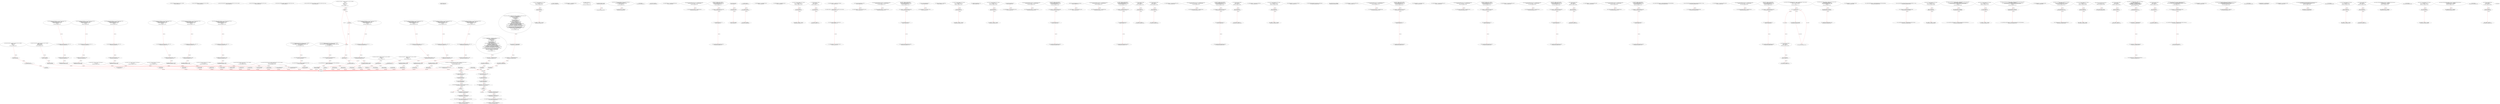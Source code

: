 digraph  {
13 [label="2_ function totalSupply() external view returns (uint256);\n13-function_definition-3-3", method="totalSupply()", type_label=function_definition];
21 [label="3_ function balanceOf(address who) external view returns (uint256);\n21-function_definition-4-4", method="balanceOf(address who)", type_label=function_definition];
33 [label="4_ function allowance(address owner, address spender) external view returns (uint256);\n33-function_definition-5-5", method="allowance(address owner,address spender)", type_label=function_definition];
49 [label="5_ function transfer(address to, uint256 value) external returns (bool);\n49-function_definition-6-6", method="transfer(address to,uint256 value)", type_label=function_definition];
64 [label="6_ function approve(address spender, uint256 value) external returns (bool);\n64-function_definition-7-7", method="approve(address spender,uint256 value)", type_label=function_definition];
79 [label="7_ function transferFrom(address from, address to, uint256 value) external returns (bool);\n79-function_definition-8-8", method="transferFrom(address from,address to,uint256 value)", type_label=function_definition];
129 [label="12_ function mul(uint256 a, uint256 b) internal pure returns (uint256) {\n    if (a == 0) {\n      return 0;\n    }\n    uint256 c = a * b;\n    assert(c / a == b);\n    return c;\n  }\n129-function_definition-13-20", method="mul(uint256 a,uint256 b)", type_label=function_definition];
146 [label="13_ if_a == 0\n146-if-14-16", method="mul(uint256 a,uint256 b)", type_label=if];
3268 [label="13_ end_if", method="mul(uint256 a,uint256 b)", type_label=end_if];
151 [label="14_ return 0;\n151-return-15-15", method="mul(uint256 a,uint256 b)", type_label=return];
153 [label="16_ uint256 c = a * b;\n153-new_variable-17-17", method="mul(uint256 a,uint256 b)", type_label=new_variable];
161 [label="17_ assert(c / a == b);\n161-expression_statement-18-18", method="mul(uint256 a,uint256 b)", type_label=expression_statement];
170 [label="18_ return c;\n170-return-19-19", method="mul(uint256 a,uint256 b)", type_label=return];
172 [label="20_ function div(uint256 a, uint256 b) internal pure returns (uint256) {\n    uint256 c = a / b;\n    return c;\n  }\n172-function_definition-21-24", method="div(uint256 a,uint256 b)", type_label=function_definition];
189 [label="21_ uint256 c = a / b;\n189-new_variable-22-22", method="div(uint256 a,uint256 b)", type_label=new_variable];
197 [label="22_ return c;\n197-return-23-23", method="div(uint256 a,uint256 b)", type_label=return];
199 [label="24_ function sub(uint256 a, uint256 b) internal pure returns (uint256) {\n    assert(b <= a);\n    return a - b;\n  }\n199-function_definition-25-28", method="sub(uint256 a,uint256 b)", type_label=function_definition];
216 [label="25_ assert(b <= a);\n216-expression_statement-26-26", method="sub(uint256 a,uint256 b)", type_label=expression_statement];
223 [label="26_ return a - b;\n223-return-27-27", method="sub(uint256 a,uint256 b)", type_label=return];
227 [label="28_ function add(uint256 a, uint256 b) internal pure returns (uint256) {\n    uint256 c = a + b;\n    assert(c >= a);\n    return c;\n  }\n227-function_definition-29-33", method="add(uint256 a,uint256 b)", type_label=function_definition];
244 [label="29_ uint256 c = a + b;\n244-new_variable-30-30", method="add(uint256 a,uint256 b)", type_label=new_variable];
252 [label="30_ assert(c >= a);\n252-expression_statement-31-31", method="add(uint256 a,uint256 b)", type_label=expression_statement];
259 [label="31_ return c;\n259-return-32-32", method="add(uint256 a,uint256 b)", type_label=return];
261 [label="33_ function ceil(uint256 a, uint256 m) internal pure returns (uint256) {\n    uint256 c = add(a,m);\n    uint256 d = sub(c,1);\n    return mul(div(d,m),m);\n  }\n261-function_definition-34-38", method="ceil(uint256 a,uint256 m)", type_label=function_definition];
278 [label="34_ uint256 c = add(a,m);\n278-new_variable-35-35", method="ceil(uint256 a,uint256 m)", type_label=new_variable];
289 [label="35_ uint256 d = sub(c,1);\n289-new_variable-36-36", method="ceil(uint256 a,uint256 m)", type_label=new_variable];
300 [label="36_ return mul(div(d,m),m);\n300-return-37-37", method="ceil(uint256 a,uint256 m)", type_label=return];
315 [label="40_ address public owner;\n315-new_variable-41-41", method="", type_label=new_variable];
320 [label="41_ function bug_intou40(uint8 p_intou40) public{\n    uint8 vundflw1=0;\n    vundflw1 = vundflw1 + p_intou40;    \n}\n320-function_definition-42-45", method="bug_intou40(uint8 p_intou40)", type_label=function_definition];
328 [label="42_ uint8 vundflw1=0;\n328-new_variable-43-43", method="bug_intou40(uint8 p_intou40)", type_label=new_variable];
334 [label="43_ vundflw1 = vundflw1 + p_intou40;\n334-expression_statement-44-44", method="bug_intou40(uint8 p_intou40)", type_label=expression_statement];
352 [label="47_ owner = msg.sender;\n352-expression_statement-48-48", method="", type_label=expression_statement];
358 [label="49_ mapping(address => uint) balances_intou34;\n358-new_variable-50-50", method="", type_label=new_variable];
364 [label="50_ function transfer_intou34(address _to, uint _value) public returns (bool) {\n    require(balances_intou34[msg.sender] - _value >= 0);   \n    balances_intou34[msg.sender] -= _value;   \n    balances_intou34[_to] += _value;   \n    return true;\n  }\n364-function_definition-51-56", method="transfer_intou34(address _to,uint _value)", type_label=function_definition];
380 [label="51_ require(balances_intou34[msg.sender] - _value >= 0);\n380-expression_statement-52-52", method="transfer_intou34(address _to,uint _value)", type_label=expression_statement];
393 [label="52_ balances_intou34[msg.sender] -= _value;\n393-expression_statement-53-53", method="transfer_intou34(address _to,uint _value)", type_label=expression_statement];
401 [label="53_ balances_intou34[_to] += _value;\n401-expression_statement-54-54", method="transfer_intou34(address _to,uint _value)", type_label=expression_statement];
407 [label="54_ return true;\n407-return-55-55", method="transfer_intou34(address _to,uint _value)", type_label=return];
410 [label="56_ modifier onlyOwner() {\n      require(msg.sender == owner);\n      _;\n    }\n410-expression_statement-57-60", method="", type_label=expression_statement];
413 [label="57_ require(msg.sender == owner);\n413-expression_statement-58-58", method="", type_label=expression_statement];
422 [label="58_ _;\n422-expression_statement-59-59", method="", type_label=expression_statement];
424 [label="60_ function transferOwnership(address newOwner) public onlyOwner {\n      require(newOwner != address(0));\n      emit OwnershipTransferred(owner, newOwner);\n      owner = newOwner;\n    }\n424-function_definition-61-65", method="transferOwnership(address newOwner)", type_label=function_definition];
431 [label="60_ onlyOwner\n431-expression_statement-61-61", method="transferOwnership(address newOwner)", type_label=expression_statement];
434 [label="61_ require(newOwner != address(0));\n434-expression_statement-62-62", method="transferOwnership(address newOwner)", type_label=expression_statement];
449 [label="63_ owner = newOwner;\n449-expression_statement-64-64", method="transferOwnership(address newOwner)", type_label=expression_statement];
453 [label="65_ mapping(address => uint) public lockTime_intou21;\n453-new_variable-66-66", method="", type_label=new_variable];
460 [label="66_ function increaseLockTime_intou21(uint _secondsToIncrease) public {\n        lockTime_intou21[msg.sender] += _secondsToIncrease;   \n    }\n460-function_definition-67-69", method="increaseLockTime_intou21(uint _secondsToIncrease)", type_label=function_definition];
468 [label="67_ lockTime_intou21[msg.sender] += _secondsToIncrease;\n468-expression_statement-68-68", method="increaseLockTime_intou21(uint _secondsToIncrease)", type_label=expression_statement];
476 [label="69_ function withdraw_intou21() public {\n        require(now > lockTime_intou21[msg.sender]);    \n        uint transferValue_intou21 = 10;           \n        msg.sender.transfer(transferValue_intou21);\n    }\n476-function_definition-70-74", method="withdraw_intou21()", type_label=function_definition];
480 [label="70_ require(now > lockTime_intou21[msg.sender]);\n480-expression_statement-71-71", method="withdraw_intou21()", type_label=expression_statement];
491 [label="71_ uint transferValue_intou21 = 10;\n491-new_variable-72-72", method="withdraw_intou21()", type_label=new_variable];
497 [label="72_ msg.sender.transfer(transferValue_intou21);\n497-expression_statement-73-73", method="withdraw_intou21()", type_label=expression_statement];
512 [label="76_ string private _name;\n512-new_variable-77-77", method="", type_label=new_variable];
517 [label="77_ string private _symbol;\n517-new_variable-78-78", method="", type_label=new_variable];
522 [label="78_ uint8 private _decimals;\n522-new_variable-79-79", method="", type_label=new_variable];
541 [label="80_ _name = name;\n541-expression_statement-81-81", method="", type_label=expression_statement];
545 [label="81_ _symbol = symbol;\n545-expression_statement-82-82", method="", type_label=expression_statement];
549 [label="82_ _decimals = decimals;\n549-expression_statement-83-83", method="", type_label=expression_statement];
553 [label="84_ mapping(address => uint) balances_intou10;\n553-new_variable-85-85", method="", type_label=new_variable];
559 [label="85_ function transfer_intou10(address _to, uint _value) public returns (bool) {\n    require(balances_intou10[msg.sender] - _value >= 0);   \n    balances_intou10[msg.sender] -= _value;   \n    balances_intou10[_to] += _value;   \n    return true;\n  }\n559-function_definition-86-91", method="transfer_intou10(address _to,uint _value)", type_label=function_definition];
575 [label="86_ require(balances_intou10[msg.sender] - _value >= 0);\n575-expression_statement-87-87", method="transfer_intou10(address _to,uint _value)", type_label=expression_statement];
588 [label="87_ balances_intou10[msg.sender] -= _value;\n588-expression_statement-88-88", method="transfer_intou10(address _to,uint _value)", type_label=expression_statement];
596 [label="88_ balances_intou10[_to] += _value;\n596-expression_statement-89-89", method="transfer_intou10(address _to,uint _value)", type_label=expression_statement];
602 [label="89_ return true;\n602-return-90-90", method="transfer_intou10(address _to,uint _value)", type_label=return];
605 [label="91_ function name() public view returns(string memory) {\n    return _name;\n  }\n605-function_definition-92-94", method="name()", type_label=function_definition];
614 [label="92_ return _name;\n614-return-93-93", method="name()", type_label=return];
616 [label="94_ mapping(address => uint) balances_intou22;\n616-new_variable-95-95", method="", type_label=new_variable];
622 [label="95_ function transfer_intou22(address _to, uint _value) public returns (bool) {\n    require(balances_intou22[msg.sender] - _value >= 0);   \n    balances_intou22[msg.sender] -= _value;   \n    balances_intou22[_to] += _value;   \n    return true;\n  }\n622-function_definition-96-101", method="transfer_intou22(address _to,uint _value)", type_label=function_definition];
638 [label="96_ require(balances_intou22[msg.sender] - _value >= 0);\n638-expression_statement-97-97", method="transfer_intou22(address _to,uint _value)", type_label=expression_statement];
651 [label="97_ balances_intou22[msg.sender] -= _value;\n651-expression_statement-98-98", method="transfer_intou22(address _to,uint _value)", type_label=expression_statement];
659 [label="98_ balances_intou22[_to] += _value;\n659-expression_statement-99-99", method="transfer_intou22(address _to,uint _value)", type_label=expression_statement];
665 [label="99_ return true;\n665-return-100-100", method="transfer_intou22(address _to,uint _value)", type_label=return];
668 [label="101_ function symbol() public view returns(string memory) {\n    return _symbol;\n  }\n668-function_definition-102-104", method="symbol()", type_label=function_definition];
677 [label="102_ return _symbol;\n677-return-103-103", method="symbol()", type_label=return];
679 [label="104_ function bug_intou12(uint8 p_intou12) public{\n    uint8 vundflw1=0;\n    vundflw1 = vundflw1 + p_intou12;    \n}\n679-function_definition-105-108", method="bug_intou12(uint8 p_intou12)", type_label=function_definition];
687 [label="105_ uint8 vundflw1=0;\n687-new_variable-106-106", method="bug_intou12(uint8 p_intou12)", type_label=new_variable];
693 [label="106_ vundflw1 = vundflw1 + p_intou12;\n693-expression_statement-107-107", method="bug_intou12(uint8 p_intou12)", type_label=expression_statement];
699 [label="108_ function decimals() public view returns(uint8) {\n    return _decimals;\n  }\n699-function_definition-109-111", method="decimals()", type_label=function_definition];
708 [label="109_ return _decimals;\n708-return-110-110", method="decimals()", type_label=return];
710 [label="111_ function bug_intou11() public{\n    uint8 vundflw =0;\n    vundflw = vundflw -10;    \n}\n710-function_definition-112-115", method="bug_intou11()", type_label=function_definition];
714 [label="112_ uint8 vundflw =0;\n714-new_variable-113-113", method="bug_intou11()", type_label=new_variable];
720 [label="113_ vundflw = vundflw -10;\n720-expression_statement-114-114", method="bug_intou11()", type_label=expression_statement];
740 [label="118_ mapping (address => uint256) private _balances;\n740-new_variable-119-119", method="", type_label=new_variable];
747 [label="119_ mapping (address => mapping (address => uint256)) private _allowed;\n747-new_variable-120-120", method="", type_label=new_variable];
756 [label="120_ string constant tokenName = \"Dan Pan Coin\";\n756-new_variable-121-121", method="", type_label=new_variable];
762 [label="121_ mapping(address => uint) balances_intou18;\n762-new_variable-122-122", method="", type_label=new_variable];
768 [label="122_ function transfer_intou18(address _to, uint _value) public returns (bool) {\n    require(balances_intou18[msg.sender] - _value >= 0);   \n    balances_intou18[msg.sender] -= _value;   \n    balances_intou18[_to] += _value;   \n    return true;\n  }\n768-function_definition-123-128", method="transfer_intou18(address _to,uint _value)", type_label=function_definition];
784 [label="123_ require(balances_intou18[msg.sender] - _value >= 0);\n784-expression_statement-124-124", method="transfer_intou18(address _to,uint _value)", type_label=expression_statement];
797 [label="124_ balances_intou18[msg.sender] -= _value;\n797-expression_statement-125-125", method="transfer_intou18(address _to,uint _value)", type_label=expression_statement];
805 [label="125_ balances_intou18[_to] += _value;\n805-expression_statement-126-126", method="transfer_intou18(address _to,uint _value)", type_label=expression_statement];
811 [label="126_ return true;\n811-return-127-127", method="transfer_intou18(address _to,uint _value)", type_label=return];
814 [label="128_ string constant tokenSymbol = \"DPC\";\n814-new_variable-129-129", method="", type_label=new_variable];
820 [label="129_ mapping(address => uint) public lockTime_intou29;\n820-new_variable-130-130", method="", type_label=new_variable];
827 [label="130_ function increaseLockTime_intou29(uint _secondsToIncrease) public {\n        lockTime_intou29[msg.sender] += _secondsToIncrease;   \n    }\n827-function_definition-131-133", method="increaseLockTime_intou29(uint _secondsToIncrease)", type_label=function_definition];
835 [label="131_ lockTime_intou29[msg.sender] += _secondsToIncrease;\n835-expression_statement-132-132", method="increaseLockTime_intou29(uint _secondsToIncrease)", type_label=expression_statement];
843 [label="133_ function withdraw_intou29() public {\n        require(now > lockTime_intou29[msg.sender]);    \n        uint transferValue_intou29 = 10;           \n        msg.sender.transfer(transferValue_intou29);\n    }\n843-function_definition-134-138", method="withdraw_intou29()", type_label=function_definition];
847 [label="134_ require(now > lockTime_intou29[msg.sender]);\n847-expression_statement-135-135", method="withdraw_intou29()", type_label=expression_statement];
858 [label="135_ uint transferValue_intou29 = 10;\n858-new_variable-136-136", method="withdraw_intou29()", type_label=new_variable];
864 [label="136_ msg.sender.transfer(transferValue_intou29);\n864-expression_statement-137-137", method="withdraw_intou29()", type_label=expression_statement];
873 [label="138_ uint8  constant tokenDecimals = 2;\n873-new_variable-139-139", method="", type_label=new_variable];
878 [label="139_ mapping(address => uint) balances_intou6;\n878-new_variable-140-140", method="", type_label=new_variable];
884 [label="140_ function transfer_intou62(address _to, uint _value) public returns (bool) {\n    require(balances_intou6[msg.sender] - _value >= 0);   \n    balances_intou6[msg.sender] -= _value;   \n    balances_intou6[_to] += _value;   \n    return true;\n  }\n884-function_definition-141-146", method="transfer_intou62(address _to,uint _value)", type_label=function_definition];
900 [label="141_ require(balances_intou6[msg.sender] - _value >= 0);\n900-expression_statement-142-142", method="transfer_intou62(address _to,uint _value)", type_label=expression_statement];
913 [label="142_ balances_intou6[msg.sender] -= _value;\n913-expression_statement-143-143", method="transfer_intou62(address _to,uint _value)", type_label=expression_statement];
921 [label="143_ balances_intou6[_to] += _value;\n921-expression_statement-144-144", method="transfer_intou62(address _to,uint _value)", type_label=expression_statement];
927 [label="144_ return true;\n927-return-145-145", method="transfer_intou62(address _to,uint _value)", type_label=return];
930 [label="146_ uint256 _totalSupply = 10000000000;\n930-new_variable-147-147", method="", type_label=new_variable];
935 [label="147_ function bug_intou16(uint8 p_intou16) public{\n    uint8 vundflw1=0;\n    vundflw1 = vundflw1 + p_intou16;    \n}\n935-function_definition-148-151", method="bug_intou16(uint8 p_intou16)", type_label=function_definition];
943 [label="148_ uint8 vundflw1=0;\n943-new_variable-149-149", method="bug_intou16(uint8 p_intou16)", type_label=new_variable];
949 [label="149_ vundflw1 = vundflw1 + p_intou16;\n949-expression_statement-150-150", method="bug_intou16(uint8 p_intou16)", type_label=expression_statement];
955 [label="151_ uint256 public basePercent = 100;\n955-new_variable-152-152", method="", type_label=new_variable];
961 [label="152_ function bug_intou24(uint8 p_intou24) public{\n    uint8 vundflw1=0;\n    vundflw1 = vundflw1 + p_intou24;    \n}\n961-function_definition-153-156", method="bug_intou24(uint8 p_intou24)", type_label=function_definition];
969 [label="153_ uint8 vundflw1=0;\n969-new_variable-154-154", method="bug_intou24(uint8 p_intou24)", type_label=new_variable];
975 [label="154_ vundflw1 = vundflw1 + p_intou24;\n975-expression_statement-155-155", method="bug_intou24(uint8 p_intou24)", type_label=expression_statement];
981 [label="156_ uint256 public dpPercent = 5;\n981-new_variable-157-157", method="", type_label=new_variable];
987 [label="157_ mapping(address => uint) public lockTime_intou5;\n987-new_variable-158-158", method="", type_label=new_variable];
994 [label="158_ function increaseLockTime_intou5(uint _secondsToIncrease) public {\n        lockTime_intou5[msg.sender] += _secondsToIncrease;   \n    }\n994-function_definition-159-161", method="increaseLockTime_intou5(uint _secondsToIncrease)", type_label=function_definition];
1002 [label="159_ lockTime_intou5[msg.sender] += _secondsToIncrease;\n1002-expression_statement-160-160", method="increaseLockTime_intou5(uint _secondsToIncrease)", type_label=expression_statement];
1010 [label="161_ function withdraw_intou5() public {\n        require(now > lockTime_intou5[msg.sender]);    \n        uint transferValue_intou5 = 10;           \n        msg.sender.transfer(transferValue_intou5);\n    }\n1010-function_definition-162-166", method="withdraw_intou5()", type_label=function_definition];
1014 [label="162_ require(now > lockTime_intou5[msg.sender]);\n1014-expression_statement-163-163", method="withdraw_intou5()", type_label=expression_statement];
1025 [label="163_ uint transferValue_intou5 = 10;\n1025-new_variable-164-164", method="withdraw_intou5()", type_label=new_variable];
1031 [label="164_ msg.sender.transfer(transferValue_intou5);\n1031-expression_statement-165-165", method="withdraw_intou5()", type_label=expression_statement];
1040 [label="166_ address public DanPanAddress = msg.sender;\n1040-new_variable-167-167", method="", type_label=new_variable];
1048 [label="167_ mapping(address => uint) public lockTime_intou33;\n1048-new_variable-168-168", method="", type_label=new_variable];
1055 [label="168_ function increaseLockTime_intou33(uint _secondsToIncrease) public {\n        lockTime_intou33[msg.sender] += _secondsToIncrease;   \n    }\n1055-function_definition-169-171", method="increaseLockTime_intou33(uint _secondsToIncrease)", type_label=function_definition];
1063 [label="169_ lockTime_intou33[msg.sender] += _secondsToIncrease;\n1063-expression_statement-170-170", method="increaseLockTime_intou33(uint _secondsToIncrease)", type_label=expression_statement];
1071 [label="171_ function withdraw_intou33() public {\n        require(now > lockTime_intou33[msg.sender]);    \n        uint transferValue_intou33 = 10;           \n        msg.sender.transfer(transferValue_intou33);\n    }\n1071-function_definition-172-176", method="withdraw_intou33()", type_label=function_definition];
1075 [label="172_ require(now > lockTime_intou33[msg.sender]);\n1075-expression_statement-173-173", method="withdraw_intou33()", type_label=expression_statement];
1086 [label="173_ uint transferValue_intou33 = 10;\n1086-new_variable-174-174", method="withdraw_intou33()", type_label=new_variable];
1092 [label="174_ msg.sender.transfer(transferValue_intou33);\n1092-expression_statement-175-175", method="withdraw_intou33()", type_label=expression_statement];
1111 [label="177_ function bug_intou27() public{\n    uint8 vundflw =0;\n    vundflw = vundflw -10;    \n}\n1111-function_definition-178-181", method="bug_intou27()", type_label=function_definition];
1115 [label="178_ uint8 vundflw =0;\n1115-new_variable-179-179", method="bug_intou27()", type_label=new_variable];
1121 [label="179_ vundflw = vundflw -10;\n1121-expression_statement-180-180", method="bug_intou27()", type_label=expression_statement];
1137 [label="182_ function bug_intou31() public{\n    uint8 vundflw =0;\n    vundflw = vundflw -10;    \n}\n1137-function_definition-183-186", method="bug_intou31()", type_label=function_definition];
1141 [label="183_ uint8 vundflw =0;\n1141-new_variable-184-184", method="bug_intou31()", type_label=new_variable];
1147 [label="184_ vundflw = vundflw -10;\n1147-expression_statement-185-185", method="bug_intou31()", type_label=expression_statement];
1163 [label="187_ mapping(address => uint) public lockTime_intou13;\n1163-new_variable-188-188", method="", type_label=new_variable];
1170 [label="188_ function increaseLockTime_intou13(uint _secondsToIncrease) public {\n        lockTime_intou13[msg.sender] += _secondsToIncrease;   \n    }\n1170-function_definition-189-191", method="increaseLockTime_intou13(uint _secondsToIncrease)", type_label=function_definition];
1178 [label="189_ lockTime_intou13[msg.sender] += _secondsToIncrease;\n1178-expression_statement-190-190", method="increaseLockTime_intou13(uint _secondsToIncrease)", type_label=expression_statement];
1186 [label="191_ function withdraw_intou13() public {\n        require(now > lockTime_intou13[msg.sender]);    \n        uint transferValue_intou13 = 10;           \n        msg.sender.transfer(transferValue_intou13);\n    }\n1186-function_definition-192-196", method="withdraw_intou13()", type_label=function_definition];
1190 [label="192_ require(now > lockTime_intou13[msg.sender]);\n1190-expression_statement-193-193", method="withdraw_intou13()", type_label=expression_statement];
1201 [label="193_ uint transferValue_intou13 = 10;\n1201-new_variable-194-194", method="withdraw_intou13()", type_label=new_variable];
1207 [label="194_ msg.sender.transfer(transferValue_intou13);\n1207-expression_statement-195-195", method="withdraw_intou13()", type_label=expression_statement];
1226 [label="197_ function bug_intou15() public{\n    uint8 vundflw =0;\n    vundflw = vundflw -10;    \n}\n1226-function_definition-198-201", method="bug_intou15()", type_label=function_definition];
1230 [label="198_ uint8 vundflw =0;\n1230-new_variable-199-199", method="bug_intou15()", type_label=new_variable];
1236 [label="199_ vundflw = vundflw -10;\n1236-expression_statement-200-200", method="bug_intou15()", type_label=expression_statement];
1242 [label="201_ mapping(address => bool) public whitelistFrom;\n1242-new_variable-202-202", method="", type_label=new_variable];
1249 [label="202_ function bug_intou28(uint8 p_intou28) public{\n    uint8 vundflw1=0;\n    vundflw1 = vundflw1 + p_intou28;    \n}\n1249-function_definition-203-206", method="bug_intou28(uint8 p_intou28)", type_label=function_definition];
1257 [label="203_ uint8 vundflw1=0;\n1257-new_variable-204-204", method="bug_intou28(uint8 p_intou28)", type_label=new_variable];
1263 [label="204_ vundflw1 = vundflw1 + p_intou28;\n1263-expression_statement-205-205", method="bug_intou28(uint8 p_intou28)", type_label=expression_statement];
1269 [label="206_ mapping(address => bool) public whitelistTo;\n1269-new_variable-207-207", method="", type_label=new_variable];
1277 [label="207_ ERC20Detailed(tokenName, tokenSymbol, tokenDecimals)\n1277-expression_statement-208-208", method="", type_label=expression_statement];
1286 [label="208_ _mint(msg.sender, _totalSupply);\n1286-expression_statement-209-209", method="", type_label=expression_statement];
1295 [label="210_ mapping(address => uint) public lockTime_intou1;\n1295-new_variable-211-211", method="", type_label=new_variable];
1302 [label="211_ function increaseLockTime_intou1(uint _secondsToIncrease) public {\n        lockTime_intou1[msg.sender] += _secondsToIncrease;   \n    }\n1302-function_definition-212-214", method="increaseLockTime_intou1(uint _secondsToIncrease)", type_label=function_definition];
1310 [label="212_ lockTime_intou1[msg.sender] += _secondsToIncrease;\n1310-expression_statement-213-213", method="increaseLockTime_intou1(uint _secondsToIncrease)", type_label=expression_statement];
1318 [label="214_ function withdraw_ovrflow1() public {\n        require(now > lockTime_intou1[msg.sender]);    \n        uint transferValue_intou1 = 10;           \n        msg.sender.transfer(transferValue_intou1);\n    }\n1318-function_definition-215-219", method="withdraw_ovrflow1()", type_label=function_definition];
1322 [label="215_ require(now > lockTime_intou1[msg.sender]);\n1322-expression_statement-216-216", method="withdraw_ovrflow1()", type_label=expression_statement];
1333 [label="216_ uint transferValue_intou1 = 10;\n1333-new_variable-217-217", method="withdraw_ovrflow1()", type_label=new_variable];
1339 [label="217_ msg.sender.transfer(transferValue_intou1);\n1339-expression_statement-218-218", method="withdraw_ovrflow1()", type_label=expression_statement];
1348 [label="219_ function totalSupply() public view returns (uint256) {\n    return _totalSupply;\n  }\n1348-function_definition-220-222", method="totalSupply()", type_label=function_definition];
1357 [label="220_ return _totalSupply;\n1357-return-221-221", method="totalSupply()", type_label=return];
1359 [label="222_ mapping(address => uint) balances_intou2;\n1359-new_variable-223-223", method="", type_label=new_variable];
1365 [label="223_ function transfer_undrflow2(address _to, uint _value) public returns (bool) {\n    require(balances_intou2[msg.sender] - _value >= 0);   \n    balances_intou2[msg.sender] -= _value;   \n    balances_intou2[_to] += _value;   \n    return true;\n  }\n1365-function_definition-224-229", method="transfer_undrflow2(address _to,uint _value)", type_label=function_definition];
1381 [label="224_ require(balances_intou2[msg.sender] - _value >= 0);\n1381-expression_statement-225-225", method="transfer_undrflow2(address _to,uint _value)", type_label=expression_statement];
1394 [label="225_ balances_intou2[msg.sender] -= _value;\n1394-expression_statement-226-226", method="transfer_undrflow2(address _to,uint _value)", type_label=expression_statement];
1402 [label="226_ balances_intou2[_to] += _value;\n1402-expression_statement-227-227", method="transfer_undrflow2(address _to,uint _value)", type_label=expression_statement];
1408 [label="227_ return true;\n1408-return-228-228", method="transfer_undrflow2(address _to,uint _value)", type_label=return];
1411 [label="229_ function balanceOf(address owner) public view returns (uint256) {\n    return _balances[owner];\n  }\n1411-function_definition-230-232", method="balanceOf(address owner)", type_label=function_definition];
1424 [label="230_ return _balances[owner];\n1424-return-231-231", method="balanceOf(address owner)", type_label=return];
1428 [label="232_ mapping(address => uint) public lockTime_intou17;\n1428-new_variable-233-233", method="", type_label=new_variable];
1435 [label="233_ function increaseLockTime_intou17(uint _secondsToIncrease) public {\n        lockTime_intou17[msg.sender] += _secondsToIncrease;   \n    }\n1435-function_definition-234-236", method="increaseLockTime_intou17(uint _secondsToIncrease)", type_label=function_definition];
1443 [label="234_ lockTime_intou17[msg.sender] += _secondsToIncrease;\n1443-expression_statement-235-235", method="increaseLockTime_intou17(uint _secondsToIncrease)", type_label=expression_statement];
1451 [label="236_ function withdraw_intou17() public {\n        require(now > lockTime_intou17[msg.sender]);    \n        uint transferValue_intou17 = 10;           \n        msg.sender.transfer(transferValue_intou17);\n    }\n1451-function_definition-237-241", method="withdraw_intou17()", type_label=function_definition];
1455 [label="237_ require(now > lockTime_intou17[msg.sender]);\n1455-expression_statement-238-238", method="withdraw_intou17()", type_label=expression_statement];
1466 [label="238_ uint transferValue_intou17 = 10;\n1466-new_variable-239-239", method="withdraw_intou17()", type_label=new_variable];
1472 [label="239_ msg.sender.transfer(transferValue_intou17);\n1472-expression_statement-240-240", method="withdraw_intou17()", type_label=expression_statement];
1481 [label="241_ function allowance(address owner, address spender) public view returns (uint256) {\n    return _allowed[owner][spender];\n  }\n1481-function_definition-242-244", method="allowance(address owner,address spender)", type_label=function_definition];
1498 [label="242_ return _allowed[owner][spender];\n1498-return-243-243", method="allowance(address owner,address spender)", type_label=return];
1504 [label="244_ mapping(address => uint) public lockTime_intou37;\n1504-new_variable-245-245", method="", type_label=new_variable];
1511 [label="245_ function increaseLockTime_intou37(uint _secondsToIncrease) public {\n        lockTime_intou37[msg.sender] += _secondsToIncrease;   \n    }\n1511-function_definition-246-248", method="increaseLockTime_intou37(uint _secondsToIncrease)", type_label=function_definition];
1519 [label="246_ lockTime_intou37[msg.sender] += _secondsToIncrease;\n1519-expression_statement-247-247", method="increaseLockTime_intou37(uint _secondsToIncrease)", type_label=expression_statement];
1527 [label="248_ function withdraw_intou37() public {\n        require(now > lockTime_intou37[msg.sender]);    \n        uint transferValue_intou37 = 10;           \n        msg.sender.transfer(transferValue_intou37);\n    }\n1527-function_definition-249-253", method="withdraw_intou37()", type_label=function_definition];
1531 [label="249_ require(now > lockTime_intou37[msg.sender]);\n1531-expression_statement-250-250", method="withdraw_intou37()", type_label=expression_statement];
1542 [label="250_ uint transferValue_intou37 = 10;\n1542-new_variable-251-251", method="withdraw_intou37()", type_label=new_variable];
1548 [label="251_ msg.sender.transfer(transferValue_intou37);\n1548-expression_statement-252-252", method="withdraw_intou37()", type_label=expression_statement];
1557 [label="253_ function findOnePercent(uint256 value) public view returns (uint256)  {\n    uint256 roundValue = value.ceil(basePercent);\n    uint256 onePercent = roundValue.mul(basePercent).div(10000);\n    return onePercent;\n  }\n1557-function_definition-254-258", method="findOnePercent(uint256 value)", type_label=function_definition];
1570 [label="254_ uint256 roundValue = value.ceil(basePercent);\n1570-new_variable-255-255", method="findOnePercent(uint256 value)", type_label=new_variable];
1581 [label="255_ uint256 onePercent = roundValue.mul(basePercent).div(10000);\n1581-new_variable-256-256", method="findOnePercent(uint256 value)", type_label=new_variable];
1597 [label="256_ return onePercent;\n1597-return-257-257", method="findOnePercent(uint256 value)", type_label=return];
1599 [label="258_ function bug_intou3() public{\n    uint8 vundflw =0;\n    vundflw = vundflw -10;    \n}\n1599-function_definition-259-262", method="bug_intou3()", type_label=function_definition];
1603 [label="259_ uint8 vundflw =0;\n1603-new_variable-260-260", method="bug_intou3()", type_label=new_variable];
1609 [label="260_ vundflw = vundflw -10;\n1609-expression_statement-261-261", method="bug_intou3()", type_label=expression_statement];
1615 [label="262_ function findDPPercent(uint256 value) public view returns (uint256)  {\n    uint256 roundValue = value.ceil(basePercent);\n    uint256 DPPercent = roundValue.mul(basePercent).div(10000).mul(dpPercent);\n    return DPPercent;\n  }\n1615-function_definition-263-267", method="findDPPercent(uint256 value)", type_label=function_definition];
1628 [label="263_ uint256 roundValue = value.ceil(basePercent);\n1628-new_variable-264-264", method="findDPPercent(uint256 value)", type_label=new_variable];
1639 [label="264_ uint256 DPPercent = roundValue.mul(basePercent).div(10000).mul(dpPercent);\n1639-new_variable-265-265", method="findDPPercent(uint256 value)", type_label=new_variable];
1660 [label="265_ return DPPercent;\n1660-return-266-266", method="findDPPercent(uint256 value)", type_label=return];
1662 [label="267_ mapping(address => uint) public lockTime_intou9;\n1662-new_variable-268-268", method="", type_label=new_variable];
1669 [label="268_ function increaseLockTime_intou9(uint _secondsToIncrease) public {\n        lockTime_intou9[msg.sender] += _secondsToIncrease;   \n    }\n1669-function_definition-269-271", method="increaseLockTime_intou9(uint _secondsToIncrease)", type_label=function_definition];
1677 [label="269_ lockTime_intou9[msg.sender] += _secondsToIncrease;\n1677-expression_statement-270-270", method="increaseLockTime_intou9(uint _secondsToIncrease)", type_label=expression_statement];
1685 [label="271_ function withdraw_intou9() public {\n        require(now > lockTime_intou9[msg.sender]);    \n        uint transferValue_intou9 = 10;           \n        msg.sender.transfer(transferValue_intou9);\n    }\n1685-function_definition-272-276", method="withdraw_intou9()", type_label=function_definition];
1689 [label="272_ require(now > lockTime_intou9[msg.sender]);\n1689-expression_statement-273-273", method="withdraw_intou9()", type_label=expression_statement];
1700 [label="273_ uint transferValue_intou9 = 10;\n1700-new_variable-274-274", method="withdraw_intou9()", type_label=new_variable];
1706 [label="274_ msg.sender.transfer(transferValue_intou9);\n1706-expression_statement-275-275", method="withdraw_intou9()", type_label=expression_statement];
1715 [label="276_ function transfer(address to, uint256 value) public returns (bool) {\n    require(value <= _balances[msg.sender]);\n    require(to != address(0));\n        if (value == 0) {\n            emit Transfer(msg.sender, to, 0);\n            return true;\n        }\n        uint256 tokensToTransfer = value;\n        uint256 tokensToBurn = 0;\n        uint256 tokensToDanPan = 0;\n        _balances[msg.sender] = _balances[msg.sender].sub(value);\n        if (!_isWhitelisted(msg.sender, to)) {\n              tokensToBurn = findOnePercent(value);\n              tokensToDanPan = findDPPercent(value);\n             tokensToTransfer = value.sub(tokensToBurn).sub(tokensToDanPan);\n            _totalSupply = _totalSupply.sub(tokensToBurn);\n            emit Transfer(msg.sender, address(0), tokensToBurn);\n            _balances[DanPanAddress] = _balances[DanPanAddress].add(tokensToDanPan);\n            emit Transfer(msg.sender, DanPanAddress, tokensToDanPan);\n        }\n        assert(tokensToBurn.add(tokensToTransfer).add(tokensToDanPan) == value);\n        _balances[to] = _balances[to].add(tokensToTransfer);\n        emit Transfer(msg.sender, to, tokensToTransfer);\n    return true;\n  }\n1715-function_definition-277-301", method="transfer(address to,uint256 value)", type_label=function_definition];
1731 [label="277_ require(value <= _balances[msg.sender]);\n1731-expression_statement-278-278", method="transfer(address to,uint256 value)", type_label=expression_statement];
1742 [label="278_ require(to != address(0));\n1742-expression_statement-279-279", method="transfer(address to,uint256 value)", type_label=expression_statement];
1751 [label="279_ if_value == 0\n1751-if-280-283", method="transfer(address to,uint256 value)", type_label=if];
4873 [label="279_ end_if", method="transfer(address to,uint256 value)", type_label=end_if];
1766 [label="281_ return true;\n1766-return-282-282", method="transfer(address to,uint256 value)", type_label=return];
1769 [label="283_ uint256 tokensToTransfer = value;\n1769-new_variable-284-284", method="transfer(address to,uint256 value)", type_label=new_variable];
1775 [label="284_ uint256 tokensToBurn = 0;\n1775-new_variable-285-285", method="transfer(address to,uint256 value)", type_label=new_variable];
1781 [label="285_ uint256 tokensToDanPan = 0;\n1781-new_variable-286-286", method="transfer(address to,uint256 value)", type_label=new_variable];
1787 [label="286_ _balances[msg.sender] = _balances[msg.sender].sub(value);\n1787-expression_statement-287-287", method="transfer(address to,uint256 value)", type_label=expression_statement];
1804 [label="287_ if\n1804-if-288-296", method="transfer(address to,uint256 value)", type_label=if];
4926 [label="287_ end_if", method="transfer(address to,uint256 value)", type_label=end_if];
1815 [label="288_ tokensToBurn = findOnePercent(value);\n1815-expression_statement-289-289", method="transfer(address to,uint256 value)", type_label=expression_statement];
1822 [label="289_ tokensToDanPan = findDPPercent(value);\n1822-expression_statement-290-290", method="transfer(address to,uint256 value)", type_label=expression_statement];
1829 [label="290_ tokensToTransfer = value.sub(tokensToBurn).sub(tokensToDanPan);\n1829-expression_statement-291-291", method="transfer(address to,uint256 value)", type_label=expression_statement];
1843 [label="291_ _totalSupply = _totalSupply.sub(tokensToBurn);\n1843-expression_statement-292-292", method="transfer(address to,uint256 value)", type_label=expression_statement];
1864 [label="293_ _balances[DanPanAddress] = _balances[DanPanAddress].add(tokensToDanPan);\n1864-expression_statement-294-294", method="transfer(address to,uint256 value)", type_label=expression_statement];
1887 [label="296_ assert(tokensToBurn.add(tokensToTransfer).add(tokensToDanPan) == value);\n1887-expression_statement-297-297", method="transfer(address to,uint256 value)", type_label=expression_statement];
1904 [label="297_ _balances[to] = _balances[to].add(tokensToTransfer);\n1904-expression_statement-298-298", method="transfer(address to,uint256 value)", type_label=expression_statement];
1927 [label="299_ return true;\n1927-return-300-300", method="transfer(address to,uint256 value)", type_label=return];
1930 [label="301_ mapping(address => uint) public lockTime_intou25;\n1930-new_variable-302-302", method="", type_label=new_variable];
1937 [label="302_ function increaseLockTime_intou25(uint _secondsToIncrease) public {\n        lockTime_intou25[msg.sender] += _secondsToIncrease;   \n    }\n1937-function_definition-303-305", method="increaseLockTime_intou25(uint _secondsToIncrease)", type_label=function_definition];
1945 [label="303_ lockTime_intou25[msg.sender] += _secondsToIncrease;\n1945-expression_statement-304-304", method="increaseLockTime_intou25(uint _secondsToIncrease)", type_label=expression_statement];
1953 [label="305_ function withdraw_intou25() public {\n        require(now > lockTime_intou25[msg.sender]);    \n        uint transferValue_intou25 = 10;           \n        msg.sender.transfer(transferValue_intou25);\n    }\n1953-function_definition-306-310", method="withdraw_intou25()", type_label=function_definition];
1957 [label="306_ require(now > lockTime_intou25[msg.sender]);\n1957-expression_statement-307-307", method="withdraw_intou25()", type_label=expression_statement];
1968 [label="307_ uint transferValue_intou25 = 10;\n1968-new_variable-308-308", method="withdraw_intou25()", type_label=new_variable];
1974 [label="308_ msg.sender.transfer(transferValue_intou25);\n1974-expression_statement-309-309", method="withdraw_intou25()", type_label=expression_statement];
1983 [label="310_ function multiTransfer(address[] memory receivers, uint256[] memory amounts) public {\n    for (uint256 i = 0; i < receivers.length; i++) {\n      transfer(receivers[i], amounts[i]);\n    }\n  }\n1983-function_definition-311-315", method="multiTransfer(address[] memory receivers,uint256[] memory amounts)", type_label=function_definition];
1997 [label="311_ for(i < receivers.length;;i++)\n1997-for-312-314", method="multiTransfer(address[] memory receivers,uint256[] memory amounts)", type_label=for];
5119 [label="311_ end_loop", method="multiTransfer(address[] memory receivers,uint256[] memory amounts)", type_label=end_loop];
2010 [label="311_ i++\n2010-expression_statement-312-312", method="multiTransfer(address[] memory receivers,uint256[] memory amounts)", type_label=expression_statement];
2013 [label="312_ transfer(receivers[i], amounts[i]);\n2013-expression_statement-313-313", method="multiTransfer(address[] memory receivers,uint256[] memory amounts)", type_label=expression_statement];
2024 [label="315_ function bug_intou19() public{\n    uint8 vundflw =0;\n    vundflw = vundflw -10;    \n}\n2024-function_definition-316-319", method="bug_intou19()", type_label=function_definition];
2028 [label="316_ uint8 vundflw =0;\n2028-new_variable-317-317", method="bug_intou19()", type_label=new_variable];
2034 [label="317_ vundflw = vundflw -10;\n2034-expression_statement-318-318", method="bug_intou19()", type_label=expression_statement];
2040 [label="319_ function approve(address spender, uint256 value) public returns (bool) {\n    require(spender != address(0));\n    _allowed[msg.sender][spender] = value;\n    emit Approval(msg.sender, spender, value);\n    return true;\n  }\n2040-function_definition-320-325", method="approve(address spender,uint256 value)", type_label=function_definition];
2056 [label="320_ require(spender != address(0));\n2056-expression_statement-321-321", method="approve(address spender,uint256 value)", type_label=expression_statement];
2065 [label="321_ _allowed[msg.sender][spender] = value;\n2065-expression_statement-322-322", method="approve(address spender,uint256 value)", type_label=expression_statement];
2085 [label="323_ return true;\n2085-return-324-324", method="approve(address spender,uint256 value)", type_label=return];
2088 [label="325_ mapping(address => uint) balances_intou26;\n2088-new_variable-326-326", method="", type_label=new_variable];
2094 [label="326_ function transfer_intou26(address _to, uint _value) public returns (bool) {\n    require(balances_intou26[msg.sender] - _value >= 0);   \n    balances_intou26[msg.sender] -= _value;   \n    balances_intou26[_to] += _value;   \n    return true;\n  }\n2094-function_definition-327-332", method="transfer_intou26(address _to,uint _value)", type_label=function_definition];
2110 [label="327_ require(balances_intou26[msg.sender] - _value >= 0);\n2110-expression_statement-328-328", method="transfer_intou26(address _to,uint _value)", type_label=expression_statement];
2123 [label="328_ balances_intou26[msg.sender] -= _value;\n2123-expression_statement-329-329", method="transfer_intou26(address _to,uint _value)", type_label=expression_statement];
2131 [label="329_ balances_intou26[_to] += _value;\n2131-expression_statement-330-330", method="transfer_intou26(address _to,uint _value)", type_label=expression_statement];
2137 [label="330_ return true;\n2137-return-331-331", method="transfer_intou26(address _to,uint _value)", type_label=return];
2140 [label="332_ function transferFrom(address from, address to, uint256 value) public returns (bool) {\n    require(value <= _balances[from]);\n    require(value <= _allowed[from][msg.sender]);\n    require(to != address(0));\n        if (value == 0) {\n            emit Transfer(from, to, 0);\n            return true;\n        }\n        uint256 tokensToTransfer = value;\n        uint256 tokensToBurn = 0;\n        uint256 tokensToDanPan = 0;\n        _balances[from] = _balances[from].sub(value);\n        if (!_isWhitelisted(from, to)) {\n              tokensToBurn = findOnePercent(value);\n              tokensToDanPan = findDPPercent(value);\n             tokensToTransfer = value.sub(tokensToBurn).sub(tokensToDanPan);\n            _totalSupply = _totalSupply.sub(tokensToBurn);\n            emit Transfer(from, address(0), tokensToBurn);\n            _balances[DanPanAddress] = _balances[DanPanAddress].add(tokensToDanPan);\n           emit Transfer(from, DanPanAddress, tokensToDanPan);\n        }\n        assert(tokensToBurn.add(tokensToTransfer).add(tokensToDanPan) == value);\n        _balances[to] = _balances[to].add(tokensToTransfer);\n	_allowed[from][msg.sender] = _allowed[from][msg.sender].sub(value);\n        emit Transfer(from, to, tokensToTransfer);\n    return true;\n  }\n2140-function_definition-333-359", method="transferFrom(address from,address to,uint256 value)", type_label=function_definition];
2160 [label="333_ require(value <= _balances[from]);\n2160-expression_statement-334-334", method="transferFrom(address from,address to,uint256 value)", type_label=expression_statement];
2169 [label="334_ require(value <= _allowed[from][msg.sender]);\n2169-expression_statement-335-335", method="transferFrom(address from,address to,uint256 value)", type_label=expression_statement];
2182 [label="335_ require(to != address(0));\n2182-expression_statement-336-336", method="transferFrom(address from,address to,uint256 value)", type_label=expression_statement];
2191 [label="336_ if_value == 0\n2191-if-337-340", method="transferFrom(address from,address to,uint256 value)", type_label=if];
5313 [label="336_ end_if", method="transferFrom(address from,address to,uint256 value)", type_label=end_if];
2204 [label="338_ return true;\n2204-return-339-339", method="transferFrom(address from,address to,uint256 value)", type_label=return];
2207 [label="340_ uint256 tokensToTransfer = value;\n2207-new_variable-341-341", method="transferFrom(address from,address to,uint256 value)", type_label=new_variable];
2213 [label="341_ uint256 tokensToBurn = 0;\n2213-new_variable-342-342", method="transferFrom(address from,address to,uint256 value)", type_label=new_variable];
2219 [label="342_ uint256 tokensToDanPan = 0;\n2219-new_variable-343-343", method="transferFrom(address from,address to,uint256 value)", type_label=new_variable];
2225 [label="343_ _balances[from] = _balances[from].sub(value);\n2225-expression_statement-344-344", method="transferFrom(address from,address to,uint256 value)", type_label=expression_statement];
2238 [label="344_ if\n2238-if-345-353", method="transferFrom(address from,address to,uint256 value)", type_label=if];
5360 [label="344_ end_if", method="transferFrom(address from,address to,uint256 value)", type_label=end_if];
2247 [label="345_ tokensToBurn = findOnePercent(value);\n2247-expression_statement-346-346", method="transferFrom(address from,address to,uint256 value)", type_label=expression_statement];
2254 [label="346_ tokensToDanPan = findDPPercent(value);\n2254-expression_statement-347-347", method="transferFrom(address from,address to,uint256 value)", type_label=expression_statement];
2261 [label="347_ tokensToTransfer = value.sub(tokensToBurn).sub(tokensToDanPan);\n2261-expression_statement-348-348", method="transferFrom(address from,address to,uint256 value)", type_label=expression_statement];
2275 [label="348_ _totalSupply = _totalSupply.sub(tokensToBurn);\n2275-expression_statement-349-349", method="transferFrom(address from,address to,uint256 value)", type_label=expression_statement];
2294 [label="350_ _balances[DanPanAddress] = _balances[DanPanAddress].add(tokensToDanPan);\n2294-expression_statement-351-351", method="transferFrom(address from,address to,uint256 value)", type_label=expression_statement];
2315 [label="353_ assert(tokensToBurn.add(tokensToTransfer).add(tokensToDanPan) == value);\n2315-expression_statement-354-354", method="transferFrom(address from,address to,uint256 value)", type_label=expression_statement];
2332 [label="354_ _balances[to] = _balances[to].add(tokensToTransfer);\n2332-expression_statement-355-355", method="transferFrom(address from,address to,uint256 value)", type_label=expression_statement];
2345 [label="355_ _allowed[from][msg.sender] = _allowed[from][msg.sender].sub(value);\n2345-expression_statement-356-356", method="transferFrom(address from,address to,uint256 value)", type_label=expression_statement];
2374 [label="357_ return true;\n2374-return-358-358", method="transferFrom(address from,address to,uint256 value)", type_label=return];
2377 [label="359_ function bug_intou20(uint8 p_intou20) public{\n    uint8 vundflw1=0;\n    vundflw1 = vundflw1 + p_intou20;    \n}\n2377-function_definition-360-363", method="bug_intou20(uint8 p_intou20)", type_label=function_definition];
2385 [label="360_ uint8 vundflw1=0;\n2385-new_variable-361-361", method="bug_intou20(uint8 p_intou20)", type_label=new_variable];
2391 [label="361_ vundflw1 = vundflw1 + p_intou20;\n2391-expression_statement-362-362", method="bug_intou20(uint8 p_intou20)", type_label=expression_statement];
2397 [label="363_ function increaseAllowance(address spender, uint256 addedValue) public returns (bool) {\n    require(spender != address(0));\n    _allowed[msg.sender][spender] = (_allowed[msg.sender][spender].add(addedValue));\n    emit Approval(msg.sender, spender, _allowed[msg.sender][spender]);\n    return true;\n  }\n2397-function_definition-364-369", method="increaseAllowance(address spender,uint256 addedValue)", type_label=function_definition];
2413 [label="364_ require(spender != address(0));\n2413-expression_statement-365-365", method="increaseAllowance(address spender,uint256 addedValue)", type_label=expression_statement];
2422 [label="365_ _allowed[msg.sender][spender] = (_allowed[msg.sender][spender].add(addedValue));\n2422-expression_statement-366-366", method="increaseAllowance(address spender,uint256 addedValue)", type_label=expression_statement];
2460 [label="367_ return true;\n2460-return-368-368", method="increaseAllowance(address spender,uint256 addedValue)", type_label=return];
2463 [label="369_ function bug_intou32(uint8 p_intou32) public{\n    uint8 vundflw1=0;\n    vundflw1 = vundflw1 + p_intou32;    \n}\n2463-function_definition-370-373", method="bug_intou32(uint8 p_intou32)", type_label=function_definition];
2471 [label="370_ uint8 vundflw1=0;\n2471-new_variable-371-371", method="bug_intou32(uint8 p_intou32)", type_label=new_variable];
2477 [label="371_ vundflw1 = vundflw1 + p_intou32;\n2477-expression_statement-372-372", method="bug_intou32(uint8 p_intou32)", type_label=expression_statement];
2483 [label="373_ function decreaseAllowance(address spender, uint256 subtractedValue) public returns (bool) {\n    require(spender != address(0));\n    _allowed[msg.sender][spender] = (_allowed[msg.sender][spender].sub(subtractedValue));\n    emit Approval(msg.sender, spender, _allowed[msg.sender][spender]);\n    return true;\n  }\n2483-function_definition-374-379", method="decreaseAllowance(address spender,uint256 subtractedValue)", type_label=function_definition];
2499 [label="374_ require(spender != address(0));\n2499-expression_statement-375-375", method="decreaseAllowance(address spender,uint256 subtractedValue)", type_label=expression_statement];
2508 [label="375_ _allowed[msg.sender][spender] = (_allowed[msg.sender][spender].sub(subtractedValue));\n2508-expression_statement-376-376", method="decreaseAllowance(address spender,uint256 subtractedValue)", type_label=expression_statement];
2546 [label="377_ return true;\n2546-return-378-378", method="decreaseAllowance(address spender,uint256 subtractedValue)", type_label=return];
2549 [label="379_ mapping(address => uint) balances_intou38;\n2549-new_variable-380-380", method="", type_label=new_variable];
2555 [label="380_ function transfer_intou38(address _to, uint _value) public returns (bool) {\n    require(balances_intou38[msg.sender] - _value >= 0);   \n    balances_intou38[msg.sender] -= _value;   \n    balances_intou38[_to] += _value;   \n    return true;\n  }\n2555-function_definition-381-386", method="transfer_intou38(address _to,uint _value)", type_label=function_definition];
2571 [label="381_ require(balances_intou38[msg.sender] - _value >= 0);\n2571-expression_statement-382-382", method="transfer_intou38(address _to,uint _value)", type_label=expression_statement];
2584 [label="382_ balances_intou38[msg.sender] -= _value;\n2584-expression_statement-383-383", method="transfer_intou38(address _to,uint _value)", type_label=expression_statement];
2592 [label="383_ balances_intou38[_to] += _value;\n2592-expression_statement-384-384", method="transfer_intou38(address _to,uint _value)", type_label=expression_statement];
2598 [label="384_ return true;\n2598-return-385-385", method="transfer_intou38(address _to,uint _value)", type_label=return];
2601 [label="386_ function _mint(address account, uint256 amount) internal {\n    require(amount != 0);\n    _balances[account] = _balances[account].add(amount);\n    emit Transfer(address(0), account, amount);\n  }\n2601-function_definition-387-391", method="_mint(address account,uint256 amount)", type_label=function_definition];
2613 [label="387_ require(amount != 0);\n2613-expression_statement-388-388", method="_mint(address account,uint256 amount)", type_label=expression_statement];
2620 [label="388_ _balances[account] = _balances[account].add(amount);\n2620-expression_statement-389-389", method="_mint(address account,uint256 amount)", type_label=expression_statement];
2643 [label="391_ function bug_intou4(uint8 p_intou4) public{\n    uint8 vundflw1=0;\n    vundflw1 = vundflw1 + p_intou4;    \n}\n2643-function_definition-392-395", method="bug_intou4(uint8 p_intou4)", type_label=function_definition];
2651 [label="392_ uint8 vundflw1=0;\n2651-new_variable-393-393", method="bug_intou4(uint8 p_intou4)", type_label=new_variable];
2657 [label="393_ vundflw1 = vundflw1 + p_intou4;\n2657-expression_statement-394-394", method="bug_intou4(uint8 p_intou4)", type_label=expression_statement];
2663 [label="395_ function burn(uint256 amount) external {\n    _burn(msg.sender, amount);\n  }\n2663-function_definition-396-398", method="burn(uint256 amount)", type_label=function_definition];
2671 [label="396_ _burn(msg.sender, amount);\n2671-expression_statement-397-397", method="burn(uint256 amount)", type_label=expression_statement];
2680 [label="398_ function bug_intou7() public{\n    uint8 vundflw =0;\n    vundflw = vundflw -10;    \n}\n2680-function_definition-399-402", method="bug_intou7()", type_label=function_definition];
2684 [label="399_ uint8 vundflw =0;\n2684-new_variable-400-400", method="bug_intou7()", type_label=new_variable];
2690 [label="400_ vundflw = vundflw -10;\n2690-expression_statement-401-401", method="bug_intou7()", type_label=expression_statement];
2696 [label="402_ function _burn(address account, uint256 amount) internal {\n    require(amount != 0);\n    require(amount <= _balances[account]);\n    _totalSupply = _totalSupply.sub(amount);\n    _balances[account] = _balances[account].sub(amount);\n    emit Transfer(account, address(0), amount);\n  }\n2696-function_definition-403-409", method="_burn(address account,uint256 amount)", type_label=function_definition];
2708 [label="403_ require(amount != 0);\n2708-expression_statement-404-404", method="_burn(address account,uint256 amount)", type_label=expression_statement];
2715 [label="404_ require(amount <= _balances[account]);\n2715-expression_statement-405-405", method="_burn(address account,uint256 amount)", type_label=expression_statement];
2724 [label="405_ _totalSupply = _totalSupply.sub(amount);\n2724-expression_statement-406-406", method="_burn(address account,uint256 amount)", type_label=expression_statement];
2733 [label="406_ _balances[account] = _balances[account].sub(amount);\n2733-expression_statement-407-407", method="_burn(address account,uint256 amount)", type_label=expression_statement];
2756 [label="409_ function bug_intou23() public{\n    uint8 vundflw =0;\n    vundflw = vundflw -10;    \n}\n2756-function_definition-410-413", method="bug_intou23()", type_label=function_definition];
2760 [label="410_ uint8 vundflw =0;\n2760-new_variable-411-411", method="bug_intou23()", type_label=new_variable];
2766 [label="411_ vundflw = vundflw -10;\n2766-expression_statement-412-412", method="bug_intou23()", type_label=expression_statement];
2772 [label="413_ function burnFrom(address account, uint256 amount) external {\n    require(amount <= _allowed[account][msg.sender]);\n    _allowed[account][msg.sender] = _allowed[account][msg.sender].sub(amount);\n    _burn(account, amount);\n  }\n2772-function_definition-414-418", method="burnFrom(address account,uint256 amount)", type_label=function_definition];
2784 [label="414_ require(amount <= _allowed[account][msg.sender]);\n2784-expression_statement-415-415", method="burnFrom(address account,uint256 amount)", type_label=expression_statement];
2797 [label="415_ _allowed[account][msg.sender] = _allowed[account][msg.sender].sub(amount);\n2797-expression_statement-416-416", method="burnFrom(address account,uint256 amount)", type_label=expression_statement];
2818 [label="416_ _burn(account, amount);\n2818-expression_statement-417-417", method="burnFrom(address account,uint256 amount)", type_label=expression_statement];
2825 [label="418_ mapping(address => uint) balances_intou14;\n2825-new_variable-419-419", method="", type_label=new_variable];
2831 [label="419_ function transfer_intou14(address _to, uint _value) public returns (bool) {\n    require(balances_intou14[msg.sender] - _value >= 0);   \n    balances_intou14[msg.sender] -= _value;   \n    balances_intou14[_to] += _value;   \n    return true;\n  }\n2831-function_definition-420-425", method="transfer_intou14(address _to,uint _value)", type_label=function_definition];
2847 [label="420_ require(balances_intou14[msg.sender] - _value >= 0);\n2847-expression_statement-421-421", method="transfer_intou14(address _to,uint _value)", type_label=expression_statement];
2860 [label="421_ balances_intou14[msg.sender] -= _value;\n2860-expression_statement-422-422", method="transfer_intou14(address _to,uint _value)", type_label=expression_statement];
2868 [label="422_ balances_intou14[_to] += _value;\n2868-expression_statement-423-423", method="transfer_intou14(address _to,uint _value)", type_label=expression_statement];
2874 [label="423_ return true;\n2874-return-424-424", method="transfer_intou14(address _to,uint _value)", type_label=return];
2877 [label="425_ function NewDanPanAddress(address newDanPanaddress) external onlyOwner {\n    require(newDanPanaddress != address(0));\n      emit DanPanAddressChanged(DanPanAddress, newDanPanaddress);\n      DanPanAddress = newDanPanaddress;\n  }\n2877-function_definition-426-430", method="NewDanPanAddress(address newDanPanaddress)", type_label=function_definition];
2884 [label="425_ onlyOwner\n2884-expression_statement-426-426", method="NewDanPanAddress(address newDanPanaddress)", type_label=expression_statement];
2887 [label="426_ require(newDanPanaddress != address(0));\n2887-expression_statement-427-427", method="NewDanPanAddress(address newDanPanaddress)", type_label=expression_statement];
2902 [label="428_ DanPanAddress = newDanPanaddress;\n2902-expression_statement-429-429", method="NewDanPanAddress(address newDanPanaddress)", type_label=expression_statement];
2906 [label="430_ mapping(address => uint) balances_intou30;\n2906-new_variable-431-431", method="", type_label=new_variable];
2912 [label="431_ function transfer_intou30(address _to, uint _value) public returns (bool) {\n    require(balances_intou30[msg.sender] - _value >= 0);   \n    balances_intou30[msg.sender] -= _value;   \n    balances_intou30[_to] += _value;   \n    return true;\n  }\n2912-function_definition-432-437", method="transfer_intou30(address _to,uint _value)", type_label=function_definition];
2928 [label="432_ require(balances_intou30[msg.sender] - _value >= 0);\n2928-expression_statement-433-433", method="transfer_intou30(address _to,uint _value)", type_label=expression_statement];
2941 [label="433_ balances_intou30[msg.sender] -= _value;\n2941-expression_statement-434-434", method="transfer_intou30(address _to,uint _value)", type_label=expression_statement];
2949 [label="434_ balances_intou30[_to] += _value;\n2949-expression_statement-435-435", method="transfer_intou30(address _to,uint _value)", type_label=expression_statement];
2955 [label="435_ return true;\n2955-return-436-436", method="transfer_intou30(address _to,uint _value)", type_label=return];
2958 [label="437_ function NewDanPanPercent(uint256 newDanPanpercent) external onlyOwner {\n      emit DanPanPercentChanged(dpPercent, newDanPanpercent);\n      dpPercent = newDanPanpercent;\n  }\n2958-function_definition-438-441", method="NewDanPanPercent(uint256 newDanPanpercent)", type_label=function_definition];
2965 [label="437_ onlyOwner\n2965-expression_statement-438-438", method="NewDanPanPercent(uint256 newDanPanpercent)", type_label=expression_statement];
2974 [label="439_ dpPercent = newDanPanpercent;\n2974-expression_statement-440-440", method="NewDanPanPercent(uint256 newDanPanpercent)", type_label=expression_statement];
2978 [label="441_ function bug_intou8(uint8 p_intou8) public{\n    uint8 vundflw1=0;\n    vundflw1 = vundflw1 + p_intou8;    \n}\n2978-function_definition-442-445", method="bug_intou8(uint8 p_intou8)", type_label=function_definition];
2986 [label="442_ uint8 vundflw1=0;\n2986-new_variable-443-443", method="bug_intou8(uint8 p_intou8)", type_label=new_variable];
2992 [label="443_ vundflw1 = vundflw1 + p_intou8;\n2992-expression_statement-444-444", method="bug_intou8(uint8 p_intou8)", type_label=expression_statement];
2998 [label="445_ function _isWhitelisted(address _from, address _to) internal view returns (bool) {\n        return whitelistFrom[_from]||whitelistTo[_to];\n}\n2998-function_definition-446-448", method="_isWhitelisted(address _from,address _to)", type_label=function_definition];
3015 [label="446_ return whitelistFrom[_from]||whitelistTo[_to];\n3015-return-447-447", method="_isWhitelisted(address _from,address _to)", type_label=return];
3023 [label="448_ function bug_intou39() public{\n    uint8 vundflw =0;\n    vundflw = vundflw -10;    \n}\n3023-function_definition-449-452", method="bug_intou39()", type_label=function_definition];
3027 [label="449_ uint8 vundflw =0;\n3027-new_variable-450-450", method="bug_intou39()", type_label=new_variable];
3033 [label="450_ vundflw = vundflw -10;\n3033-expression_statement-451-451", method="bug_intou39()", type_label=expression_statement];
3039 [label="452_ function setWhitelistedTo(address _addr, bool _whitelisted) external onlyOwner {\n        emit WhitelistTo(_addr, _whitelisted);\n        whitelistTo[_addr] = _whitelisted;\n    }\n3039-function_definition-453-456", method="setWhitelistedTo(address _addr,bool _whitelisted)", type_label=function_definition];
3050 [label="452_ onlyOwner\n3050-expression_statement-453-453", method="setWhitelistedTo(address _addr,bool _whitelisted)", type_label=expression_statement];
3059 [label="454_ whitelistTo[_addr] = _whitelisted;\n3059-expression_statement-455-455", method="setWhitelistedTo(address _addr,bool _whitelisted)", type_label=expression_statement];
3065 [label="456_ function bug_intou36(uint8 p_intou36) public{\n    uint8 vundflw1=0;\n    vundflw1 = vundflw1 + p_intou36;    \n}\n3065-function_definition-457-460", method="bug_intou36(uint8 p_intou36)", type_label=function_definition];
3073 [label="457_ uint8 vundflw1=0;\n3073-new_variable-458-458", method="bug_intou36(uint8 p_intou36)", type_label=new_variable];
3079 [label="458_ vundflw1 = vundflw1 + p_intou36;\n3079-expression_statement-459-459", method="bug_intou36(uint8 p_intou36)", type_label=expression_statement];
3085 [label="460_ function setWhitelistedFrom(address _addr, bool _whitelisted) external onlyOwner {\n        emit WhitelistFrom(_addr, _whitelisted);\n        whitelistFrom[_addr] = _whitelisted;\n}\n3085-function_definition-461-464", method="setWhitelistedFrom(address _addr,bool _whitelisted)", type_label=function_definition];
3096 [label="460_ onlyOwner\n3096-expression_statement-461-461", method="setWhitelistedFrom(address _addr,bool _whitelisted)", type_label=expression_statement];
3105 [label="462_ whitelistFrom[_addr] = _whitelisted;\n3105-expression_statement-463-463", method="setWhitelistedFrom(address _addr,bool _whitelisted)", type_label=expression_statement];
3111 [label="464_ function bug_intou35() public{\n    uint8 vundflw =0;\n    vundflw = vundflw -10;    \n}\n3111-function_definition-465-468", method="bug_intou35()", type_label=function_definition];
3115 [label="465_ uint8 vundflw =0;\n3115-new_variable-466-466", method="bug_intou35()", type_label=new_variable];
3121 [label="466_ vundflw = vundflw -10;\n3121-expression_statement-467-467", method="bug_intou35()", type_label=expression_statement];
1 [label="0_ start_node", method="", type_label=start];
2 [label="0_ exit_node", method="", type_label=exit];
129 -> 146  [color=red, controlflow_type=next_line, edge_type=CFG_edge, key=0, label=next_line];
146 -> 151  [color=red, controlflow_type=pos_next, edge_type=CFG_edge, key=0, label=pos_next];
146 -> 3268  [color=red, controlflow_type=neg_next, edge_type=CFG_edge, key=0, label=neg_next];
3268 -> 153  [color=red, controlflow_type=next_line, edge_type=CFG_edge, key=0, label=next_line];
151 -> 3268  [color=red, controlflow_type=end_if, edge_type=CFG_edge, key=0, label=end_if];
151 -> 2  [color=red, controlflow_type=return_exit, edge_type=CFG_edge, key=0, label=return_exit];
153 -> 161  [color=red, controlflow_type=next_line, edge_type=CFG_edge, key=0, label=next_line];
161 -> 170  [color=red, controlflow_type=next_line, edge_type=CFG_edge, key=0, label=next_line];
170 -> 2  [color=red, controlflow_type=return_exit, edge_type=CFG_edge, key=0, label=return_exit];
172 -> 189  [color=red, controlflow_type=next_line, edge_type=CFG_edge, key=0, label=next_line];
189 -> 197  [color=red, controlflow_type=next_line, edge_type=CFG_edge, key=0, label=next_line];
197 -> 2  [color=red, controlflow_type=return_exit, edge_type=CFG_edge, key=0, label=return_exit];
199 -> 216  [color=red, controlflow_type=next_line, edge_type=CFG_edge, key=0, label=next_line];
216 -> 223  [color=red, controlflow_type=next_line, edge_type=CFG_edge, key=0, label=next_line];
223 -> 2  [color=red, controlflow_type=return_exit, edge_type=CFG_edge, key=0, label=return_exit];
227 -> 244  [color=red, controlflow_type=next_line, edge_type=CFG_edge, key=0, label=next_line];
244 -> 252  [color=red, controlflow_type=next_line, edge_type=CFG_edge, key=0, label=next_line];
252 -> 259  [color=red, controlflow_type=next_line, edge_type=CFG_edge, key=0, label=next_line];
259 -> 2  [color=red, controlflow_type=return_exit, edge_type=CFG_edge, key=0, label=return_exit];
261 -> 278  [color=red, controlflow_type=next_line, edge_type=CFG_edge, key=0, label=next_line];
278 -> 289  [color=red, controlflow_type=next_line, edge_type=CFG_edge, key=0, label=next_line];
289 -> 300  [color=red, controlflow_type=next_line, edge_type=CFG_edge, key=0, label=next_line];
300 -> 2  [color=red, controlflow_type=return_exit, edge_type=CFG_edge, key=0, label=return_exit];
320 -> 328  [color=red, controlflow_type=next_line, edge_type=CFG_edge, key=0, label=next_line];
328 -> 334  [color=red, controlflow_type=next_line, edge_type=CFG_edge, key=0, label=next_line];
364 -> 380  [color=red, controlflow_type=next_line, edge_type=CFG_edge, key=0, label=next_line];
380 -> 393  [color=red, controlflow_type=next_line, edge_type=CFG_edge, key=0, label=next_line];
393 -> 401  [color=red, controlflow_type=next_line, edge_type=CFG_edge, key=0, label=next_line];
401 -> 407  [color=red, controlflow_type=next_line, edge_type=CFG_edge, key=0, label=next_line];
407 -> 2  [color=red, controlflow_type=return_exit, edge_type=CFG_edge, key=0, label=return_exit];
413 -> 422  [color=red, controlflow_type=next_line, edge_type=CFG_edge, key=0, label=next_line];
424 -> 434  [color=red, controlflow_type=next_line, edge_type=CFG_edge, key=0, label=next_line];
460 -> 468  [color=red, controlflow_type=next_line, edge_type=CFG_edge, key=0, label=next_line];
476 -> 480  [color=red, controlflow_type=next_line, edge_type=CFG_edge, key=0, label=next_line];
480 -> 491  [color=red, controlflow_type=next_line, edge_type=CFG_edge, key=0, label=next_line];
491 -> 497  [color=red, controlflow_type=next_line, edge_type=CFG_edge, key=0, label=next_line];
512 -> 517  [color=red, controlflow_type=next_line, edge_type=CFG_edge, key=0, label=next_line];
517 -> 522  [color=red, controlflow_type=next_line, edge_type=CFG_edge, key=0, label=next_line];
541 -> 545  [color=red, controlflow_type=next_line, edge_type=CFG_edge, key=0, label=next_line];
545 -> 549  [color=red, controlflow_type=next_line, edge_type=CFG_edge, key=0, label=next_line];
559 -> 575  [color=red, controlflow_type=next_line, edge_type=CFG_edge, key=0, label=next_line];
575 -> 588  [color=red, controlflow_type=next_line, edge_type=CFG_edge, key=0, label=next_line];
588 -> 596  [color=red, controlflow_type=next_line, edge_type=CFG_edge, key=0, label=next_line];
596 -> 602  [color=red, controlflow_type=next_line, edge_type=CFG_edge, key=0, label=next_line];
602 -> 2  [color=red, controlflow_type=return_exit, edge_type=CFG_edge, key=0, label=return_exit];
605 -> 614  [color=red, controlflow_type=next_line, edge_type=CFG_edge, key=0, label=next_line];
614 -> 2  [color=red, controlflow_type=return_exit, edge_type=CFG_edge, key=0, label=return_exit];
622 -> 638  [color=red, controlflow_type=next_line, edge_type=CFG_edge, key=0, label=next_line];
638 -> 651  [color=red, controlflow_type=next_line, edge_type=CFG_edge, key=0, label=next_line];
651 -> 659  [color=red, controlflow_type=next_line, edge_type=CFG_edge, key=0, label=next_line];
659 -> 665  [color=red, controlflow_type=next_line, edge_type=CFG_edge, key=0, label=next_line];
665 -> 2  [color=red, controlflow_type=return_exit, edge_type=CFG_edge, key=0, label=return_exit];
668 -> 677  [color=red, controlflow_type=next_line, edge_type=CFG_edge, key=0, label=next_line];
677 -> 2  [color=red, controlflow_type=return_exit, edge_type=CFG_edge, key=0, label=return_exit];
679 -> 687  [color=red, controlflow_type=next_line, edge_type=CFG_edge, key=0, label=next_line];
687 -> 693  [color=red, controlflow_type=next_line, edge_type=CFG_edge, key=0, label=next_line];
699 -> 708  [color=red, controlflow_type=next_line, edge_type=CFG_edge, key=0, label=next_line];
708 -> 2  [color=red, controlflow_type=return_exit, edge_type=CFG_edge, key=0, label=return_exit];
710 -> 714  [color=red, controlflow_type=next_line, edge_type=CFG_edge, key=0, label=next_line];
714 -> 720  [color=red, controlflow_type=next_line, edge_type=CFG_edge, key=0, label=next_line];
740 -> 747  [color=red, controlflow_type=next_line, edge_type=CFG_edge, key=0, label=next_line];
747 -> 756  [color=red, controlflow_type=next_line, edge_type=CFG_edge, key=0, label=next_line];
756 -> 762  [color=red, controlflow_type=next_line, edge_type=CFG_edge, key=0, label=next_line];
768 -> 784  [color=red, controlflow_type=next_line, edge_type=CFG_edge, key=0, label=next_line];
784 -> 797  [color=red, controlflow_type=next_line, edge_type=CFG_edge, key=0, label=next_line];
797 -> 805  [color=red, controlflow_type=next_line, edge_type=CFG_edge, key=0, label=next_line];
805 -> 811  [color=red, controlflow_type=next_line, edge_type=CFG_edge, key=0, label=next_line];
811 -> 2  [color=red, controlflow_type=return_exit, edge_type=CFG_edge, key=0, label=return_exit];
814 -> 820  [color=red, controlflow_type=next_line, edge_type=CFG_edge, key=0, label=next_line];
827 -> 835  [color=red, controlflow_type=next_line, edge_type=CFG_edge, key=0, label=next_line];
843 -> 847  [color=red, controlflow_type=next_line, edge_type=CFG_edge, key=0, label=next_line];
847 -> 858  [color=red, controlflow_type=next_line, edge_type=CFG_edge, key=0, label=next_line];
858 -> 864  [color=red, controlflow_type=next_line, edge_type=CFG_edge, key=0, label=next_line];
873 -> 878  [color=red, controlflow_type=next_line, edge_type=CFG_edge, key=0, label=next_line];
884 -> 900  [color=red, controlflow_type=next_line, edge_type=CFG_edge, key=0, label=next_line];
900 -> 913  [color=red, controlflow_type=next_line, edge_type=CFG_edge, key=0, label=next_line];
913 -> 921  [color=red, controlflow_type=next_line, edge_type=CFG_edge, key=0, label=next_line];
921 -> 927  [color=red, controlflow_type=next_line, edge_type=CFG_edge, key=0, label=next_line];
927 -> 2  [color=red, controlflow_type=return_exit, edge_type=CFG_edge, key=0, label=return_exit];
935 -> 943  [color=red, controlflow_type=next_line, edge_type=CFG_edge, key=0, label=next_line];
943 -> 949  [color=red, controlflow_type=next_line, edge_type=CFG_edge, key=0, label=next_line];
961 -> 969  [color=red, controlflow_type=next_line, edge_type=CFG_edge, key=0, label=next_line];
969 -> 975  [color=red, controlflow_type=next_line, edge_type=CFG_edge, key=0, label=next_line];
981 -> 987  [color=red, controlflow_type=next_line, edge_type=CFG_edge, key=0, label=next_line];
994 -> 1002  [color=red, controlflow_type=next_line, edge_type=CFG_edge, key=0, label=next_line];
1010 -> 1014  [color=red, controlflow_type=next_line, edge_type=CFG_edge, key=0, label=next_line];
1014 -> 1025  [color=red, controlflow_type=next_line, edge_type=CFG_edge, key=0, label=next_line];
1025 -> 1031  [color=red, controlflow_type=next_line, edge_type=CFG_edge, key=0, label=next_line];
1040 -> 1048  [color=red, controlflow_type=next_line, edge_type=CFG_edge, key=0, label=next_line];
1055 -> 1063  [color=red, controlflow_type=next_line, edge_type=CFG_edge, key=0, label=next_line];
1071 -> 1075  [color=red, controlflow_type=next_line, edge_type=CFG_edge, key=0, label=next_line];
1075 -> 1086  [color=red, controlflow_type=next_line, edge_type=CFG_edge, key=0, label=next_line];
1086 -> 1092  [color=red, controlflow_type=next_line, edge_type=CFG_edge, key=0, label=next_line];
1111 -> 1115  [color=red, controlflow_type=next_line, edge_type=CFG_edge, key=0, label=next_line];
1115 -> 1121  [color=red, controlflow_type=next_line, edge_type=CFG_edge, key=0, label=next_line];
1137 -> 1141  [color=red, controlflow_type=next_line, edge_type=CFG_edge, key=0, label=next_line];
1141 -> 1147  [color=red, controlflow_type=next_line, edge_type=CFG_edge, key=0, label=next_line];
1170 -> 1178  [color=red, controlflow_type=next_line, edge_type=CFG_edge, key=0, label=next_line];
1186 -> 1190  [color=red, controlflow_type=next_line, edge_type=CFG_edge, key=0, label=next_line];
1190 -> 1201  [color=red, controlflow_type=next_line, edge_type=CFG_edge, key=0, label=next_line];
1201 -> 1207  [color=red, controlflow_type=next_line, edge_type=CFG_edge, key=0, label=next_line];
1226 -> 1230  [color=red, controlflow_type=next_line, edge_type=CFG_edge, key=0, label=next_line];
1230 -> 1236  [color=red, controlflow_type=next_line, edge_type=CFG_edge, key=0, label=next_line];
1249 -> 1257  [color=red, controlflow_type=next_line, edge_type=CFG_edge, key=0, label=next_line];
1257 -> 1263  [color=red, controlflow_type=next_line, edge_type=CFG_edge, key=0, label=next_line];
1302 -> 1310  [color=red, controlflow_type=next_line, edge_type=CFG_edge, key=0, label=next_line];
1318 -> 1322  [color=red, controlflow_type=next_line, edge_type=CFG_edge, key=0, label=next_line];
1322 -> 1333  [color=red, controlflow_type=next_line, edge_type=CFG_edge, key=0, label=next_line];
1333 -> 1339  [color=red, controlflow_type=next_line, edge_type=CFG_edge, key=0, label=next_line];
1348 -> 1357  [color=red, controlflow_type=next_line, edge_type=CFG_edge, key=0, label=next_line];
1357 -> 2  [color=red, controlflow_type=return_exit, edge_type=CFG_edge, key=0, label=return_exit];
1365 -> 1381  [color=red, controlflow_type=next_line, edge_type=CFG_edge, key=0, label=next_line];
1381 -> 1394  [color=red, controlflow_type=next_line, edge_type=CFG_edge, key=0, label=next_line];
1394 -> 1402  [color=red, controlflow_type=next_line, edge_type=CFG_edge, key=0, label=next_line];
1402 -> 1408  [color=red, controlflow_type=next_line, edge_type=CFG_edge, key=0, label=next_line];
1408 -> 2  [color=red, controlflow_type=return_exit, edge_type=CFG_edge, key=0, label=return_exit];
1411 -> 1424  [color=red, controlflow_type=next_line, edge_type=CFG_edge, key=0, label=next_line];
1424 -> 2  [color=red, controlflow_type=return_exit, edge_type=CFG_edge, key=0, label=return_exit];
1435 -> 1443  [color=red, controlflow_type=next_line, edge_type=CFG_edge, key=0, label=next_line];
1451 -> 1455  [color=red, controlflow_type=next_line, edge_type=CFG_edge, key=0, label=next_line];
1455 -> 1466  [color=red, controlflow_type=next_line, edge_type=CFG_edge, key=0, label=next_line];
1466 -> 1472  [color=red, controlflow_type=next_line, edge_type=CFG_edge, key=0, label=next_line];
1481 -> 1498  [color=red, controlflow_type=next_line, edge_type=CFG_edge, key=0, label=next_line];
1498 -> 2  [color=red, controlflow_type=return_exit, edge_type=CFG_edge, key=0, label=return_exit];
1511 -> 1519  [color=red, controlflow_type=next_line, edge_type=CFG_edge, key=0, label=next_line];
1527 -> 1531  [color=red, controlflow_type=next_line, edge_type=CFG_edge, key=0, label=next_line];
1531 -> 1542  [color=red, controlflow_type=next_line, edge_type=CFG_edge, key=0, label=next_line];
1542 -> 1548  [color=red, controlflow_type=next_line, edge_type=CFG_edge, key=0, label=next_line];
1557 -> 1570  [color=red, controlflow_type=next_line, edge_type=CFG_edge, key=0, label=next_line];
1570 -> 1581  [color=red, controlflow_type=next_line, edge_type=CFG_edge, key=0, label=next_line];
1581 -> 1597  [color=red, controlflow_type=next_line, edge_type=CFG_edge, key=0, label=next_line];
1597 -> 2  [color=red, controlflow_type=return_exit, edge_type=CFG_edge, key=0, label=return_exit];
1599 -> 1603  [color=red, controlflow_type=next_line, edge_type=CFG_edge, key=0, label=next_line];
1603 -> 1609  [color=red, controlflow_type=next_line, edge_type=CFG_edge, key=0, label=next_line];
1615 -> 1628  [color=red, controlflow_type=next_line, edge_type=CFG_edge, key=0, label=next_line];
1628 -> 1639  [color=red, controlflow_type=next_line, edge_type=CFG_edge, key=0, label=next_line];
1639 -> 1660  [color=red, controlflow_type=next_line, edge_type=CFG_edge, key=0, label=next_line];
1660 -> 2  [color=red, controlflow_type=return_exit, edge_type=CFG_edge, key=0, label=return_exit];
1669 -> 1677  [color=red, controlflow_type=next_line, edge_type=CFG_edge, key=0, label=next_line];
1685 -> 1689  [color=red, controlflow_type=next_line, edge_type=CFG_edge, key=0, label=next_line];
1689 -> 1700  [color=red, controlflow_type=next_line, edge_type=CFG_edge, key=0, label=next_line];
1700 -> 1706  [color=red, controlflow_type=next_line, edge_type=CFG_edge, key=0, label=next_line];
1715 -> 1731  [color=red, controlflow_type=next_line, edge_type=CFG_edge, key=0, label=next_line];
1731 -> 1742  [color=red, controlflow_type=next_line, edge_type=CFG_edge, key=0, label=next_line];
1742 -> 1751  [color=red, controlflow_type=next_line, edge_type=CFG_edge, key=0, label=next_line];
1751 -> 4873  [color=red, controlflow_type=neg_next, edge_type=CFG_edge, key=0, label=neg_next];
4873 -> 1769  [color=red, controlflow_type=next_line, edge_type=CFG_edge, key=0, label=next_line];
1766 -> 4873  [color=red, controlflow_type=end_if, edge_type=CFG_edge, key=0, label=end_if];
1766 -> 2  [color=red, controlflow_type=return_exit, edge_type=CFG_edge, key=0, label=return_exit];
1769 -> 1775  [color=red, controlflow_type=next_line, edge_type=CFG_edge, key=0, label=next_line];
1775 -> 1781  [color=red, controlflow_type=next_line, edge_type=CFG_edge, key=0, label=next_line];
1781 -> 1787  [color=red, controlflow_type=next_line, edge_type=CFG_edge, key=0, label=next_line];
1787 -> 1804  [color=red, controlflow_type=next_line, edge_type=CFG_edge, key=0, label=next_line];
1804 -> 1815  [color=red, controlflow_type=pos_next, edge_type=CFG_edge, key=0, label=pos_next];
1804 -> 4926  [color=red, controlflow_type=neg_next, edge_type=CFG_edge, key=0, label=neg_next];
1815 -> 1822  [color=red, controlflow_type=next_line, edge_type=CFG_edge, key=0, label=next_line];
1822 -> 1829  [color=red, controlflow_type=next_line, edge_type=CFG_edge, key=0, label=next_line];
1829 -> 1843  [color=red, controlflow_type=next_line, edge_type=CFG_edge, key=0, label=next_line];
1887 -> 1904  [color=red, controlflow_type=next_line, edge_type=CFG_edge, key=0, label=next_line];
1927 -> 2  [color=red, controlflow_type=return_exit, edge_type=CFG_edge, key=0, label=return_exit];
1937 -> 1945  [color=red, controlflow_type=next_line, edge_type=CFG_edge, key=0, label=next_line];
1953 -> 1957  [color=red, controlflow_type=next_line, edge_type=CFG_edge, key=0, label=next_line];
1957 -> 1968  [color=red, controlflow_type=next_line, edge_type=CFG_edge, key=0, label=next_line];
1968 -> 1974  [color=red, controlflow_type=next_line, edge_type=CFG_edge, key=0, label=next_line];
1983 -> 1997  [color=red, controlflow_type=next_line, edge_type=CFG_edge, key=0, label=next_line];
1997 -> 2013  [color=red, controlflow_type=pos_next, edge_type=CFG_edge, key=0, label=pos_next];
1997 -> 5119  [color=red, controlflow_type=neg_next, edge_type=CFG_edge, key=0, label=neg_next];
5119 -> 2024  [color=red, controlflow_type=next_line, edge_type=CFG_edge, key=0, label=next_line];
2010 -> 1997  [color=red, controlflow_type=loop_update, edge_type=CFG_edge, key=0, label=loop_update];
2013 -> 2010  [color=red, controlflow_type=loop_update, edge_type=CFG_edge, key=0, label=loop_update];
2024 -> 2028  [color=red, controlflow_type=next_line, edge_type=CFG_edge, key=0, label=next_line];
2028 -> 2034  [color=red, controlflow_type=next_line, edge_type=CFG_edge, key=0, label=next_line];
2040 -> 2056  [color=red, controlflow_type=next_line, edge_type=CFG_edge, key=0, label=next_line];
2056 -> 2065  [color=red, controlflow_type=next_line, edge_type=CFG_edge, key=0, label=next_line];
2085 -> 2  [color=red, controlflow_type=return_exit, edge_type=CFG_edge, key=0, label=return_exit];
2094 -> 2110  [color=red, controlflow_type=next_line, edge_type=CFG_edge, key=0, label=next_line];
2110 -> 2123  [color=red, controlflow_type=next_line, edge_type=CFG_edge, key=0, label=next_line];
2123 -> 2131  [color=red, controlflow_type=next_line, edge_type=CFG_edge, key=0, label=next_line];
2131 -> 2137  [color=red, controlflow_type=next_line, edge_type=CFG_edge, key=0, label=next_line];
2137 -> 2  [color=red, controlflow_type=return_exit, edge_type=CFG_edge, key=0, label=return_exit];
2140 -> 2160  [color=red, controlflow_type=next_line, edge_type=CFG_edge, key=0, label=next_line];
2160 -> 2169  [color=red, controlflow_type=next_line, edge_type=CFG_edge, key=0, label=next_line];
2169 -> 2182  [color=red, controlflow_type=next_line, edge_type=CFG_edge, key=0, label=next_line];
2182 -> 2191  [color=red, controlflow_type=next_line, edge_type=CFG_edge, key=0, label=next_line];
2191 -> 5313  [color=red, controlflow_type=neg_next, edge_type=CFG_edge, key=0, label=neg_next];
5313 -> 2207  [color=red, controlflow_type=next_line, edge_type=CFG_edge, key=0, label=next_line];
2204 -> 5313  [color=red, controlflow_type=end_if, edge_type=CFG_edge, key=0, label=end_if];
2204 -> 2  [color=red, controlflow_type=return_exit, edge_type=CFG_edge, key=0, label=return_exit];
2207 -> 2213  [color=red, controlflow_type=next_line, edge_type=CFG_edge, key=0, label=next_line];
2213 -> 2219  [color=red, controlflow_type=next_line, edge_type=CFG_edge, key=0, label=next_line];
2219 -> 2225  [color=red, controlflow_type=next_line, edge_type=CFG_edge, key=0, label=next_line];
2225 -> 2238  [color=red, controlflow_type=next_line, edge_type=CFG_edge, key=0, label=next_line];
2238 -> 2247  [color=red, controlflow_type=pos_next, edge_type=CFG_edge, key=0, label=pos_next];
2238 -> 5360  [color=red, controlflow_type=neg_next, edge_type=CFG_edge, key=0, label=neg_next];
2247 -> 2254  [color=red, controlflow_type=next_line, edge_type=CFG_edge, key=0, label=next_line];
2254 -> 2261  [color=red, controlflow_type=next_line, edge_type=CFG_edge, key=0, label=next_line];
2261 -> 2275  [color=red, controlflow_type=next_line, edge_type=CFG_edge, key=0, label=next_line];
2315 -> 2332  [color=red, controlflow_type=next_line, edge_type=CFG_edge, key=0, label=next_line];
2332 -> 2345  [color=red, controlflow_type=next_line, edge_type=CFG_edge, key=0, label=next_line];
2374 -> 2  [color=red, controlflow_type=return_exit, edge_type=CFG_edge, key=0, label=return_exit];
2377 -> 2385  [color=red, controlflow_type=next_line, edge_type=CFG_edge, key=0, label=next_line];
2385 -> 2391  [color=red, controlflow_type=next_line, edge_type=CFG_edge, key=0, label=next_line];
2397 -> 2413  [color=red, controlflow_type=next_line, edge_type=CFG_edge, key=0, label=next_line];
2413 -> 2422  [color=red, controlflow_type=next_line, edge_type=CFG_edge, key=0, label=next_line];
2460 -> 2  [color=red, controlflow_type=return_exit, edge_type=CFG_edge, key=0, label=return_exit];
2463 -> 2471  [color=red, controlflow_type=next_line, edge_type=CFG_edge, key=0, label=next_line];
2471 -> 2477  [color=red, controlflow_type=next_line, edge_type=CFG_edge, key=0, label=next_line];
2483 -> 2499  [color=red, controlflow_type=next_line, edge_type=CFG_edge, key=0, label=next_line];
2499 -> 2508  [color=red, controlflow_type=next_line, edge_type=CFG_edge, key=0, label=next_line];
2546 -> 2  [color=red, controlflow_type=return_exit, edge_type=CFG_edge, key=0, label=return_exit];
2555 -> 2571  [color=red, controlflow_type=next_line, edge_type=CFG_edge, key=0, label=next_line];
2571 -> 2584  [color=red, controlflow_type=next_line, edge_type=CFG_edge, key=0, label=next_line];
2584 -> 2592  [color=red, controlflow_type=next_line, edge_type=CFG_edge, key=0, label=next_line];
2592 -> 2598  [color=red, controlflow_type=next_line, edge_type=CFG_edge, key=0, label=next_line];
2598 -> 2  [color=red, controlflow_type=return_exit, edge_type=CFG_edge, key=0, label=return_exit];
2601 -> 2613  [color=red, controlflow_type=next_line, edge_type=CFG_edge, key=0, label=next_line];
2613 -> 2620  [color=red, controlflow_type=next_line, edge_type=CFG_edge, key=0, label=next_line];
2643 -> 2651  [color=red, controlflow_type=next_line, edge_type=CFG_edge, key=0, label=next_line];
2651 -> 2657  [color=red, controlflow_type=next_line, edge_type=CFG_edge, key=0, label=next_line];
2663 -> 2671  [color=red, controlflow_type=next_line, edge_type=CFG_edge, key=0, label=next_line];
2680 -> 2684  [color=red, controlflow_type=next_line, edge_type=CFG_edge, key=0, label=next_line];
2684 -> 2690  [color=red, controlflow_type=next_line, edge_type=CFG_edge, key=0, label=next_line];
2696 -> 2708  [color=red, controlflow_type=next_line, edge_type=CFG_edge, key=0, label=next_line];
2708 -> 2715  [color=red, controlflow_type=next_line, edge_type=CFG_edge, key=0, label=next_line];
2715 -> 2724  [color=red, controlflow_type=next_line, edge_type=CFG_edge, key=0, label=next_line];
2724 -> 2733  [color=red, controlflow_type=next_line, edge_type=CFG_edge, key=0, label=next_line];
2756 -> 2760  [color=red, controlflow_type=next_line, edge_type=CFG_edge, key=0, label=next_line];
2760 -> 2766  [color=red, controlflow_type=next_line, edge_type=CFG_edge, key=0, label=next_line];
2772 -> 2784  [color=red, controlflow_type=next_line, edge_type=CFG_edge, key=0, label=next_line];
2784 -> 2797  [color=red, controlflow_type=next_line, edge_type=CFG_edge, key=0, label=next_line];
2797 -> 2818  [color=red, controlflow_type=next_line, edge_type=CFG_edge, key=0, label=next_line];
2831 -> 2847  [color=red, controlflow_type=next_line, edge_type=CFG_edge, key=0, label=next_line];
2847 -> 2860  [color=red, controlflow_type=next_line, edge_type=CFG_edge, key=0, label=next_line];
2860 -> 2868  [color=red, controlflow_type=next_line, edge_type=CFG_edge, key=0, label=next_line];
2868 -> 2874  [color=red, controlflow_type=next_line, edge_type=CFG_edge, key=0, label=next_line];
2874 -> 2  [color=red, controlflow_type=return_exit, edge_type=CFG_edge, key=0, label=return_exit];
2877 -> 2887  [color=red, controlflow_type=next_line, edge_type=CFG_edge, key=0, label=next_line];
2912 -> 2928  [color=red, controlflow_type=next_line, edge_type=CFG_edge, key=0, label=next_line];
2928 -> 2941  [color=red, controlflow_type=next_line, edge_type=CFG_edge, key=0, label=next_line];
2941 -> 2949  [color=red, controlflow_type=next_line, edge_type=CFG_edge, key=0, label=next_line];
2949 -> 2955  [color=red, controlflow_type=next_line, edge_type=CFG_edge, key=0, label=next_line];
2955 -> 2  [color=red, controlflow_type=return_exit, edge_type=CFG_edge, key=0, label=return_exit];
2958 -> 2974  [color=red, controlflow_type=next_line, edge_type=CFG_edge, key=0, label=next_line];
2978 -> 2986  [color=red, controlflow_type=next_line, edge_type=CFG_edge, key=0, label=next_line];
2986 -> 2992  [color=red, controlflow_type=next_line, edge_type=CFG_edge, key=0, label=next_line];
2998 -> 3015  [color=red, controlflow_type=next_line, edge_type=CFG_edge, key=0, label=next_line];
3015 -> 2  [color=red, controlflow_type=return_exit, edge_type=CFG_edge, key=0, label=return_exit];
3023 -> 3027  [color=red, controlflow_type=next_line, edge_type=CFG_edge, key=0, label=next_line];
3027 -> 3033  [color=red, controlflow_type=next_line, edge_type=CFG_edge, key=0, label=next_line];
3039 -> 3059  [color=red, controlflow_type=next_line, edge_type=CFG_edge, key=0, label=next_line];
3065 -> 3073  [color=red, controlflow_type=next_line, edge_type=CFG_edge, key=0, label=next_line];
3073 -> 3079  [color=red, controlflow_type=next_line, edge_type=CFG_edge, key=0, label=next_line];
3085 -> 3105  [color=red, controlflow_type=next_line, edge_type=CFG_edge, key=0, label=next_line];
3111 -> 3115  [color=red, controlflow_type=next_line, edge_type=CFG_edge, key=0, label=next_line];
3115 -> 3121  [color=red, controlflow_type=next_line, edge_type=CFG_edge, key=0, label=next_line];
}
